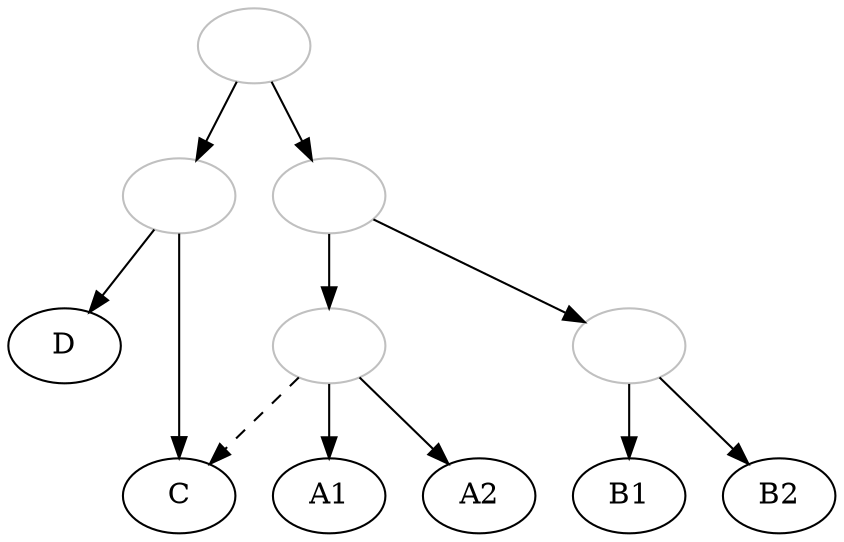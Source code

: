 digraph {
1[label="", color="grey"];
2[label="", color="grey"];
3[label="", color="grey"];
4[label="", color="grey"];
5[label="", color="grey"];
1->2;
2->D;
2->C;
1->3;
3->4;
4->C[style=dashed];
4->A1;
4->A2;
3->5;
5->B1;
5->B2;
}
